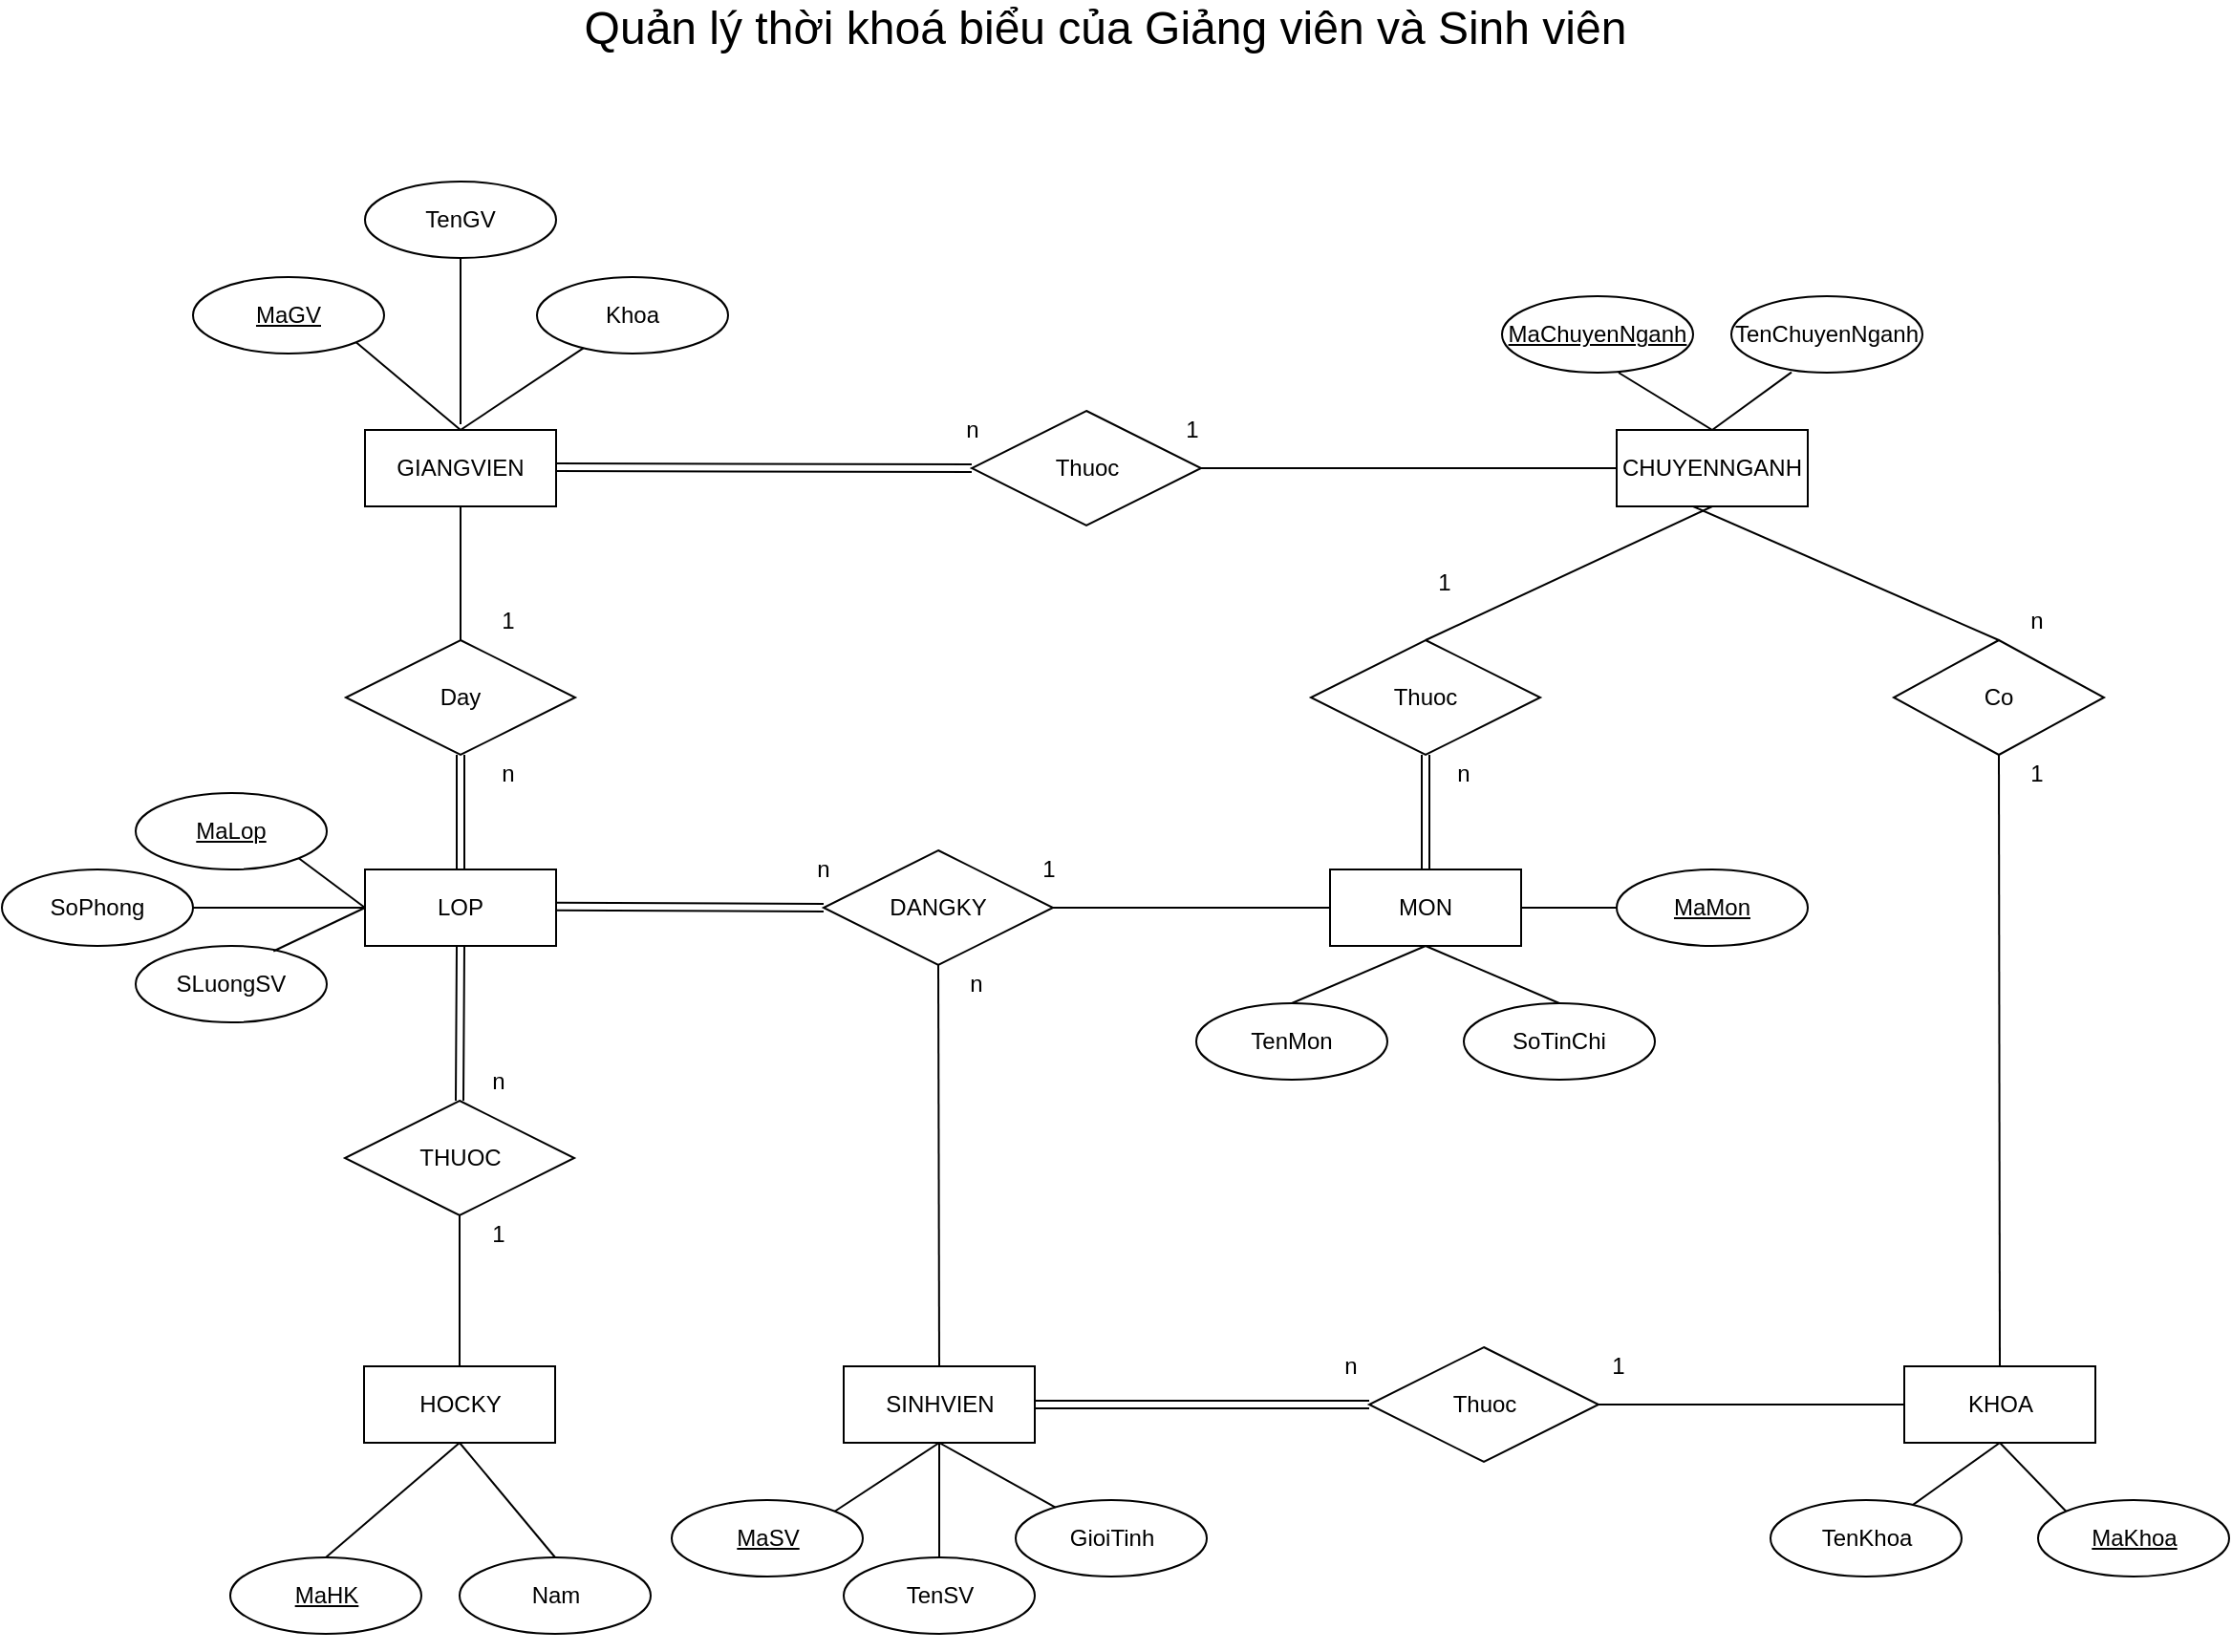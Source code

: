 <mxfile version="15.7.3" type="github">
  <diagram name="BTL" id="0783ab3e-0a74-02c8-0abd-f7b4e66b4bec">
    <mxGraphModel dx="1781" dy="739" grid="1" gridSize="10" guides="1" tooltips="1" connect="1" arrows="1" fold="1" page="1" pageScale="1" pageWidth="850" pageHeight="1100" background="none" math="0" shadow="0">
      <root>
        <mxCell id="0" />
        <mxCell id="1" parent="0" />
        <mxCell id="jTYNaXpzL4hXQkOfN98h-1" value="GIANGVIEN" style="whiteSpace=wrap;html=1;align=center;" parent="1" vertex="1">
          <mxGeometry x="462" y="290" width="100" height="40" as="geometry" />
        </mxCell>
        <mxCell id="jTYNaXpzL4hXQkOfN98h-2" value="MaGV" style="ellipse;whiteSpace=wrap;html=1;align=center;fontStyle=4;" parent="1" vertex="1">
          <mxGeometry x="372" y="210" width="100" height="40" as="geometry" />
        </mxCell>
        <mxCell id="jTYNaXpzL4hXQkOfN98h-3" value="TenGV" style="ellipse;whiteSpace=wrap;html=1;align=center;" parent="1" vertex="1">
          <mxGeometry x="462" y="160" width="100" height="40" as="geometry" />
        </mxCell>
        <mxCell id="jTYNaXpzL4hXQkOfN98h-6" value="Khoa" style="ellipse;whiteSpace=wrap;html=1;align=center;" parent="1" vertex="1">
          <mxGeometry x="552" y="210" width="100" height="40" as="geometry" />
        </mxCell>
        <mxCell id="jTYNaXpzL4hXQkOfN98h-8" value="" style="endArrow=none;html=1;exitX=0.5;exitY=1;exitDx=0;exitDy=0;" parent="1" source="jTYNaXpzL4hXQkOfN98h-3" edge="1">
          <mxGeometry width="50" height="50" relative="1" as="geometry">
            <mxPoint x="652" y="340" as="sourcePoint" />
            <mxPoint x="512" y="287" as="targetPoint" />
          </mxGeometry>
        </mxCell>
        <mxCell id="jTYNaXpzL4hXQkOfN98h-10" value="" style="endArrow=none;html=1;" parent="1" target="jTYNaXpzL4hXQkOfN98h-6" edge="1">
          <mxGeometry width="50" height="50" relative="1" as="geometry">
            <mxPoint x="512" y="290" as="sourcePoint" />
            <mxPoint x="702" y="290" as="targetPoint" />
          </mxGeometry>
        </mxCell>
        <mxCell id="jTYNaXpzL4hXQkOfN98h-11" value="" style="endArrow=none;html=1;exitX=1;exitY=1;exitDx=0;exitDy=0;" parent="1" source="jTYNaXpzL4hXQkOfN98h-2" edge="1">
          <mxGeometry width="50" height="50" relative="1" as="geometry">
            <mxPoint x="652" y="340" as="sourcePoint" />
            <mxPoint x="512" y="290" as="targetPoint" />
          </mxGeometry>
        </mxCell>
        <mxCell id="jTYNaXpzL4hXQkOfN98h-12" value="KHOA" style="whiteSpace=wrap;html=1;align=center;" parent="1" vertex="1">
          <mxGeometry x="1267.5" y="780" width="100" height="40" as="geometry" />
        </mxCell>
        <mxCell id="jTYNaXpzL4hXQkOfN98h-13" value="MaKhoa" style="ellipse;whiteSpace=wrap;html=1;align=center;fontStyle=4;" parent="1" vertex="1">
          <mxGeometry x="1337.5" y="850" width="100" height="40" as="geometry" />
        </mxCell>
        <mxCell id="jTYNaXpzL4hXQkOfN98h-14" value="TenKhoa" style="ellipse;whiteSpace=wrap;html=1;align=center;" parent="1" vertex="1">
          <mxGeometry x="1197.5" y="850" width="100" height="40" as="geometry" />
        </mxCell>
        <mxCell id="jTYNaXpzL4hXQkOfN98h-15" value="" style="endArrow=none;html=1;entryX=0;entryY=0;entryDx=0;entryDy=0;exitX=0.5;exitY=1;exitDx=0;exitDy=0;" parent="1" source="jTYNaXpzL4hXQkOfN98h-12" target="jTYNaXpzL4hXQkOfN98h-13" edge="1">
          <mxGeometry width="50" height="50" relative="1" as="geometry">
            <mxPoint x="1147.5" y="820" as="sourcePoint" />
            <mxPoint x="1197.5" y="770" as="targetPoint" />
          </mxGeometry>
        </mxCell>
        <mxCell id="jTYNaXpzL4hXQkOfN98h-16" value="" style="endArrow=none;html=1;exitX=0.5;exitY=1;exitDx=0;exitDy=0;" parent="1" source="jTYNaXpzL4hXQkOfN98h-12" target="jTYNaXpzL4hXQkOfN98h-14" edge="1">
          <mxGeometry width="50" height="50" relative="1" as="geometry">
            <mxPoint x="1147.5" y="820" as="sourcePoint" />
            <mxPoint x="1197.5" y="770" as="targetPoint" />
          </mxGeometry>
        </mxCell>
        <mxCell id="jTYNaXpzL4hXQkOfN98h-17" value="MON" style="whiteSpace=wrap;html=1;align=center;" parent="1" vertex="1">
          <mxGeometry x="967" y="520" width="100" height="40" as="geometry" />
        </mxCell>
        <mxCell id="jTYNaXpzL4hXQkOfN98h-18" value="MaMon" style="ellipse;whiteSpace=wrap;html=1;align=center;fontStyle=4;" parent="1" vertex="1">
          <mxGeometry x="1117" y="520" width="100" height="40" as="geometry" />
        </mxCell>
        <mxCell id="jTYNaXpzL4hXQkOfN98h-19" value="TenMon" style="ellipse;whiteSpace=wrap;html=1;align=center;" parent="1" vertex="1">
          <mxGeometry x="897" y="590" width="100" height="40" as="geometry" />
        </mxCell>
        <mxCell id="jTYNaXpzL4hXQkOfN98h-21" value="SoTinChi" style="ellipse;whiteSpace=wrap;html=1;align=center;" parent="1" vertex="1">
          <mxGeometry x="1037" y="590" width="100" height="40" as="geometry" />
        </mxCell>
        <mxCell id="jTYNaXpzL4hXQkOfN98h-26" value="SINHVIEN" style="whiteSpace=wrap;html=1;align=center;" parent="1" vertex="1">
          <mxGeometry x="712.5" y="780" width="100" height="40" as="geometry" />
        </mxCell>
        <mxCell id="jTYNaXpzL4hXQkOfN98h-27" value="TenSV" style="ellipse;whiteSpace=wrap;html=1;align=center;" parent="1" vertex="1">
          <mxGeometry x="712.5" y="880" width="100" height="40" as="geometry" />
        </mxCell>
        <mxCell id="jTYNaXpzL4hXQkOfN98h-28" value="MaSV" style="ellipse;whiteSpace=wrap;html=1;align=center;fontStyle=4;" parent="1" vertex="1">
          <mxGeometry x="622.5" y="850" width="100" height="40" as="geometry" />
        </mxCell>
        <mxCell id="jTYNaXpzL4hXQkOfN98h-30" value="" style="endArrow=none;html=1;exitX=1;exitY=0;exitDx=0;exitDy=0;entryX=0.5;entryY=1;entryDx=0;entryDy=0;" parent="1" source="jTYNaXpzL4hXQkOfN98h-28" target="jTYNaXpzL4hXQkOfN98h-26" edge="1">
          <mxGeometry width="50" height="50" relative="1" as="geometry">
            <mxPoint x="682.5" y="710" as="sourcePoint" />
            <mxPoint x="732.5" y="660" as="targetPoint" />
          </mxGeometry>
        </mxCell>
        <mxCell id="jTYNaXpzL4hXQkOfN98h-31" value="" style="endArrow=none;html=1;entryX=0.5;entryY=1;entryDx=0;entryDy=0;" parent="1" source="jTYNaXpzL4hXQkOfN98h-27" target="jTYNaXpzL4hXQkOfN98h-26" edge="1">
          <mxGeometry width="50" height="50" relative="1" as="geometry">
            <mxPoint x="682.5" y="710" as="sourcePoint" />
            <mxPoint x="732.5" y="660" as="targetPoint" />
          </mxGeometry>
        </mxCell>
        <mxCell id="jTYNaXpzL4hXQkOfN98h-33" value="LOP" style="whiteSpace=wrap;html=1;align=center;" parent="1" vertex="1">
          <mxGeometry x="462" y="520" width="100" height="40" as="geometry" />
        </mxCell>
        <mxCell id="jTYNaXpzL4hXQkOfN98h-34" value="MaLop" style="ellipse;whiteSpace=wrap;html=1;align=center;fontStyle=4;" parent="1" vertex="1">
          <mxGeometry x="342" y="480" width="100" height="40" as="geometry" />
        </mxCell>
        <mxCell id="jTYNaXpzL4hXQkOfN98h-35" value="SoPhong" style="ellipse;whiteSpace=wrap;html=1;align=center;" parent="1" vertex="1">
          <mxGeometry x="272" y="520" width="100" height="40" as="geometry" />
        </mxCell>
        <mxCell id="jTYNaXpzL4hXQkOfN98h-38" value="" style="endArrow=none;html=1;exitX=1;exitY=0.5;exitDx=0;exitDy=0;" parent="1" source="jTYNaXpzL4hXQkOfN98h-35" edge="1">
          <mxGeometry width="50" height="50" relative="1" as="geometry">
            <mxPoint x="442" y="680" as="sourcePoint" />
            <mxPoint x="462" y="540" as="targetPoint" />
          </mxGeometry>
        </mxCell>
        <mxCell id="jTYNaXpzL4hXQkOfN98h-39" value="" style="endArrow=none;html=1;exitX=1;exitY=1;exitDx=0;exitDy=0;entryX=0;entryY=0.5;entryDx=0;entryDy=0;" parent="1" source="jTYNaXpzL4hXQkOfN98h-34" target="jTYNaXpzL4hXQkOfN98h-33" edge="1">
          <mxGeometry width="50" height="50" relative="1" as="geometry">
            <mxPoint x="442" y="680" as="sourcePoint" />
            <mxPoint x="512" y="560" as="targetPoint" />
          </mxGeometry>
        </mxCell>
        <mxCell id="jTYNaXpzL4hXQkOfN98h-42" value="Day" style="shape=rhombus;perimeter=rhombusPerimeter;whiteSpace=wrap;html=1;align=center;" parent="1" vertex="1">
          <mxGeometry x="452" y="400" width="120" height="60" as="geometry" />
        </mxCell>
        <mxCell id="jTYNaXpzL4hXQkOfN98h-43" value="" style="shape=link;html=1;exitX=0.5;exitY=1;exitDx=0;exitDy=0;entryX=0.5;entryY=0;entryDx=0;entryDy=0;" parent="1" source="jTYNaXpzL4hXQkOfN98h-42" target="jTYNaXpzL4hXQkOfN98h-33" edge="1">
          <mxGeometry width="100" relative="1" as="geometry">
            <mxPoint x="732" y="390" as="sourcePoint" />
            <mxPoint x="832" y="390" as="targetPoint" />
          </mxGeometry>
        </mxCell>
        <mxCell id="jTYNaXpzL4hXQkOfN98h-44" value="" style="endArrow=none;html=1;entryX=0.5;entryY=1;entryDx=0;entryDy=0;" parent="1" source="jTYNaXpzL4hXQkOfN98h-42" target="jTYNaXpzL4hXQkOfN98h-1" edge="1">
          <mxGeometry width="50" height="50" relative="1" as="geometry">
            <mxPoint x="752" y="430" as="sourcePoint" />
            <mxPoint x="802" y="380" as="targetPoint" />
          </mxGeometry>
        </mxCell>
        <mxCell id="jTYNaXpzL4hXQkOfN98h-45" value="n" style="text;html=1;strokeColor=none;fillColor=none;align=center;verticalAlign=middle;whiteSpace=wrap;rounded=0;" parent="1" vertex="1">
          <mxGeometry x="517" y="460" width="40" height="20" as="geometry" />
        </mxCell>
        <mxCell id="jTYNaXpzL4hXQkOfN98h-46" value="1" style="text;html=1;strokeColor=none;fillColor=none;align=center;verticalAlign=middle;whiteSpace=wrap;rounded=0;" parent="1" vertex="1">
          <mxGeometry x="517" y="380" width="40" height="20" as="geometry" />
        </mxCell>
        <mxCell id="jTYNaXpzL4hXQkOfN98h-47" value="DANGKY" style="shape=rhombus;perimeter=rhombusPerimeter;whiteSpace=wrap;html=1;align=center;" parent="1" vertex="1">
          <mxGeometry x="702" y="510" width="120" height="60" as="geometry" />
        </mxCell>
        <mxCell id="jTYNaXpzL4hXQkOfN98h-50" value="n" style="text;html=1;strokeColor=none;fillColor=none;align=center;verticalAlign=middle;whiteSpace=wrap;rounded=0;" parent="1" vertex="1">
          <mxGeometry x="957.5" y="770" width="40" height="20" as="geometry" />
        </mxCell>
        <mxCell id="jTYNaXpzL4hXQkOfN98h-51" value="n" style="text;html=1;strokeColor=none;fillColor=none;align=center;verticalAlign=middle;whiteSpace=wrap;rounded=0;" parent="1" vertex="1">
          <mxGeometry x="682" y="510" width="40" height="20" as="geometry" />
        </mxCell>
        <mxCell id="jTYNaXpzL4hXQkOfN98h-52" value="THUOC" style="shape=rhombus;perimeter=rhombusPerimeter;whiteSpace=wrap;html=1;align=center;" parent="1" vertex="1">
          <mxGeometry x="451.5" y="641" width="120" height="60" as="geometry" />
        </mxCell>
        <mxCell id="jTYNaXpzL4hXQkOfN98h-55" value="n" style="text;html=1;strokeColor=none;fillColor=none;align=center;verticalAlign=middle;whiteSpace=wrap;rounded=0;" parent="1" vertex="1">
          <mxGeometry x="512" y="621" width="40" height="20" as="geometry" />
        </mxCell>
        <mxCell id="jTYNaXpzL4hXQkOfN98h-56" value="1" style="text;html=1;strokeColor=none;fillColor=none;align=center;verticalAlign=middle;whiteSpace=wrap;rounded=0;" parent="1" vertex="1">
          <mxGeometry x="511.5" y="701" width="40" height="20" as="geometry" />
        </mxCell>
        <mxCell id="jTYNaXpzL4hXQkOfN98h-57" value="Thuoc" style="shape=rhombus;perimeter=rhombusPerimeter;whiteSpace=wrap;html=1;align=center;" parent="1" vertex="1">
          <mxGeometry x="987.5" y="770" width="120" height="60" as="geometry" />
        </mxCell>
        <mxCell id="jTYNaXpzL4hXQkOfN98h-58" value="" style="shape=link;html=1;exitX=1;exitY=0.5;exitDx=0;exitDy=0;entryX=0;entryY=0.5;entryDx=0;entryDy=0;" parent="1" source="jTYNaXpzL4hXQkOfN98h-26" edge="1" target="jTYNaXpzL4hXQkOfN98h-57">
          <mxGeometry width="100" relative="1" as="geometry">
            <mxPoint x="867.5" y="810.0" as="sourcePoint" />
            <mxPoint x="867.5" y="750" as="targetPoint" />
          </mxGeometry>
        </mxCell>
        <mxCell id="jTYNaXpzL4hXQkOfN98h-60" value="n" style="text;html=1;strokeColor=none;fillColor=none;align=center;verticalAlign=middle;whiteSpace=wrap;rounded=0;" parent="1" vertex="1">
          <mxGeometry x="762" y="570" width="40" height="20" as="geometry" />
        </mxCell>
        <mxCell id="jTYNaXpzL4hXQkOfN98h-61" value="1" style="text;html=1;strokeColor=none;fillColor=none;align=center;verticalAlign=middle;whiteSpace=wrap;rounded=0;" parent="1" vertex="1">
          <mxGeometry x="1097.5" y="770" width="40" height="20" as="geometry" />
        </mxCell>
        <mxCell id="n_W60Ex10awXs8CcbhlA-5" value="CHUYENNGANH" style="whiteSpace=wrap;html=1;align=center;" parent="1" vertex="1">
          <mxGeometry x="1117" y="290" width="100" height="40" as="geometry" />
        </mxCell>
        <mxCell id="n_W60Ex10awXs8CcbhlA-8" value="MaChuyenNganh" style="ellipse;whiteSpace=wrap;html=1;align=center;fontStyle=4;" parent="1" vertex="1">
          <mxGeometry x="1057" y="220" width="100" height="40" as="geometry" />
        </mxCell>
        <mxCell id="n_W60Ex10awXs8CcbhlA-9" value="TenChuyenNganh" style="ellipse;whiteSpace=wrap;html=1;align=center;" parent="1" vertex="1">
          <mxGeometry x="1177" y="220" width="100" height="40" as="geometry" />
        </mxCell>
        <mxCell id="n_W60Ex10awXs8CcbhlA-10" value="" style="endArrow=none;html=1;rounded=0;entryX=0.61;entryY=1;entryDx=0;entryDy=0;entryPerimeter=0;exitX=0.5;exitY=0;exitDx=0;exitDy=0;" parent="1" source="n_W60Ex10awXs8CcbhlA-5" target="n_W60Ex10awXs8CcbhlA-8" edge="1">
          <mxGeometry width="50" height="50" relative="1" as="geometry">
            <mxPoint x="1027" y="380" as="sourcePoint" />
            <mxPoint x="1077" y="330" as="targetPoint" />
          </mxGeometry>
        </mxCell>
        <mxCell id="n_W60Ex10awXs8CcbhlA-11" value="" style="endArrow=none;html=1;rounded=0;entryX=0.315;entryY=0.996;entryDx=0;entryDy=0;entryPerimeter=0;exitX=0.5;exitY=0;exitDx=0;exitDy=0;" parent="1" source="n_W60Ex10awXs8CcbhlA-5" target="n_W60Ex10awXs8CcbhlA-9" edge="1">
          <mxGeometry width="50" height="50" relative="1" as="geometry">
            <mxPoint x="1027" y="380" as="sourcePoint" />
            <mxPoint x="1077" y="330" as="targetPoint" />
          </mxGeometry>
        </mxCell>
        <mxCell id="n_W60Ex10awXs8CcbhlA-12" value="" style="endArrow=none;html=1;rounded=0;entryX=0.5;entryY=0;entryDx=0;entryDy=0;exitX=0.5;exitY=1;exitDx=0;exitDy=0;" parent="1" source="n_W60Ex10awXs8CcbhlA-13" target="jTYNaXpzL4hXQkOfN98h-12" edge="1">
          <mxGeometry width="50" height="50" relative="1" as="geometry">
            <mxPoint x="1267" y="670" as="sourcePoint" />
            <mxPoint x="977" y="680" as="targetPoint" />
          </mxGeometry>
        </mxCell>
        <mxCell id="n_W60Ex10awXs8CcbhlA-13" value="Co" style="shape=rhombus;perimeter=rhombusPerimeter;whiteSpace=wrap;html=1;align=center;" parent="1" vertex="1">
          <mxGeometry x="1262" y="400" width="110" height="60" as="geometry" />
        </mxCell>
        <mxCell id="n_W60Ex10awXs8CcbhlA-14" value="" style="endArrow=none;html=1;rounded=0;entryX=0.5;entryY=0;entryDx=0;entryDy=0;exitX=0.5;exitY=1;exitDx=0;exitDy=0;" parent="1" target="n_W60Ex10awXs8CcbhlA-13" edge="1">
          <mxGeometry width="50" height="50" relative="1" as="geometry">
            <mxPoint x="1157" y="330" as="sourcePoint" />
            <mxPoint x="1117" y="320" as="targetPoint" />
          </mxGeometry>
        </mxCell>
        <mxCell id="n_W60Ex10awXs8CcbhlA-15" value="" style="endArrow=none;html=1;rounded=0;entryX=0;entryY=0.5;entryDx=0;entryDy=0;exitX=1;exitY=0.5;exitDx=0;exitDy=0;" parent="1" source="n_W60Ex10awXs8CcbhlA-16" target="n_W60Ex10awXs8CcbhlA-5" edge="1">
          <mxGeometry width="50" height="50" relative="1" as="geometry">
            <mxPoint x="1092" y="370" as="sourcePoint" />
            <mxPoint x="1172" y="420" as="targetPoint" />
          </mxGeometry>
        </mxCell>
        <mxCell id="n_W60Ex10awXs8CcbhlA-16" value="Thuoc" style="shape=rhombus;perimeter=rhombusPerimeter;whiteSpace=wrap;html=1;align=center;" parent="1" vertex="1">
          <mxGeometry x="779.5" y="280" width="120" height="60" as="geometry" />
        </mxCell>
        <mxCell id="n_W60Ex10awXs8CcbhlA-17" value="" style="shape=link;html=1;rounded=0;entryX=0;entryY=0.5;entryDx=0;entryDy=0;" parent="1" target="n_W60Ex10awXs8CcbhlA-16" edge="1">
          <mxGeometry width="100" relative="1" as="geometry">
            <mxPoint x="562" y="309.5" as="sourcePoint" />
            <mxPoint x="627" y="310" as="targetPoint" />
          </mxGeometry>
        </mxCell>
        <mxCell id="n_W60Ex10awXs8CcbhlA-18" value="1" style="text;html=1;strokeColor=none;fillColor=none;align=center;verticalAlign=middle;whiteSpace=wrap;rounded=0;" parent="1" vertex="1">
          <mxGeometry x="874.5" y="280" width="40" height="20" as="geometry" />
        </mxCell>
        <mxCell id="n_W60Ex10awXs8CcbhlA-19" value="n" style="text;html=1;strokeColor=none;fillColor=none;align=center;verticalAlign=middle;whiteSpace=wrap;rounded=0;" parent="1" vertex="1">
          <mxGeometry x="759.5" y="280" width="40" height="20" as="geometry" />
        </mxCell>
        <mxCell id="n_W60Ex10awXs8CcbhlA-20" value="1" style="text;html=1;strokeColor=none;fillColor=none;align=center;verticalAlign=middle;whiteSpace=wrap;rounded=0;" parent="1" vertex="1">
          <mxGeometry x="1317" y="460" width="40" height="20" as="geometry" />
        </mxCell>
        <mxCell id="n_W60Ex10awXs8CcbhlA-21" value="n" style="text;html=1;strokeColor=none;fillColor=none;align=center;verticalAlign=middle;whiteSpace=wrap;rounded=0;" parent="1" vertex="1">
          <mxGeometry x="1317" y="380" width="40" height="20" as="geometry" />
        </mxCell>
        <mxCell id="n_W60Ex10awXs8CcbhlA-23" value="MaHK" style="ellipse;whiteSpace=wrap;html=1;align=center;fontStyle=4;" parent="1" vertex="1">
          <mxGeometry x="391.5" y="880" width="100" height="40" as="geometry" />
        </mxCell>
        <mxCell id="n_W60Ex10awXs8CcbhlA-24" value="Nam" style="ellipse;whiteSpace=wrap;html=1;align=center;" parent="1" vertex="1">
          <mxGeometry x="511.5" y="880" width="100" height="40" as="geometry" />
        </mxCell>
        <mxCell id="n_W60Ex10awXs8CcbhlA-26" value="" style="endArrow=none;html=1;rounded=0;entryX=0.5;entryY=0;entryDx=0;entryDy=0;exitX=0.5;exitY=1;exitDx=0;exitDy=0;" parent="1" source="RCU5bz5AnQs6STkZ6Mi2-13" target="n_W60Ex10awXs8CcbhlA-23" edge="1">
          <mxGeometry width="50" height="50" relative="1" as="geometry">
            <mxPoint x="431.5" y="840" as="sourcePoint" />
            <mxPoint x="696.5" y="800" as="targetPoint" />
          </mxGeometry>
        </mxCell>
        <mxCell id="n_W60Ex10awXs8CcbhlA-27" value="" style="endArrow=none;html=1;rounded=0;exitX=0.5;exitY=0;exitDx=0;exitDy=0;entryX=0.5;entryY=1;entryDx=0;entryDy=0;" parent="1" source="n_W60Ex10awXs8CcbhlA-24" target="RCU5bz5AnQs6STkZ6Mi2-13" edge="1">
          <mxGeometry width="50" height="50" relative="1" as="geometry">
            <mxPoint x="646.5" y="850" as="sourcePoint" />
            <mxPoint x="631.5" y="850" as="targetPoint" />
          </mxGeometry>
        </mxCell>
        <mxCell id="n_W60Ex10awXs8CcbhlA-37" value="" style="endArrow=none;html=1;rounded=0;entryX=0;entryY=0.5;entryDx=0;entryDy=0;exitX=1;exitY=0.5;exitDx=0;exitDy=0;" parent="1" source="jTYNaXpzL4hXQkOfN98h-57" target="jTYNaXpzL4hXQkOfN98h-12" edge="1">
          <mxGeometry width="50" height="50" relative="1" as="geometry">
            <mxPoint x="1237.5" y="890" as="sourcePoint" />
            <mxPoint x="1287.5" y="840" as="targetPoint" />
          </mxGeometry>
        </mxCell>
        <mxCell id="n_W60Ex10awXs8CcbhlA-38" value="" style="endArrow=none;html=1;rounded=0;entryX=0.5;entryY=1;entryDx=0;entryDy=0;exitX=0.5;exitY=0;exitDx=0;exitDy=0;" parent="1" source="n_W60Ex10awXs8CcbhlA-39" edge="1">
          <mxGeometry width="50" height="50" relative="1" as="geometry">
            <mxPoint x="1027" y="440" as="sourcePoint" />
            <mxPoint x="1167" y="330" as="targetPoint" />
          </mxGeometry>
        </mxCell>
        <mxCell id="n_W60Ex10awXs8CcbhlA-39" value="Thuoc" style="shape=rhombus;perimeter=rhombusPerimeter;whiteSpace=wrap;html=1;align=center;" parent="1" vertex="1">
          <mxGeometry x="957" y="400" width="120" height="60" as="geometry" />
        </mxCell>
        <mxCell id="n_W60Ex10awXs8CcbhlA-40" value="1" style="text;html=1;strokeColor=none;fillColor=none;align=center;verticalAlign=middle;whiteSpace=wrap;rounded=0;" parent="1" vertex="1">
          <mxGeometry x="1007" y="360" width="40" height="20" as="geometry" />
        </mxCell>
        <mxCell id="n_W60Ex10awXs8CcbhlA-41" value="n" style="text;html=1;strokeColor=none;fillColor=none;align=center;verticalAlign=middle;whiteSpace=wrap;rounded=0;" parent="1" vertex="1">
          <mxGeometry x="1017" y="460" width="40" height="20" as="geometry" />
        </mxCell>
        <mxCell id="n_W60Ex10awXs8CcbhlA-42" value="" style="shape=link;html=1;exitX=0.5;exitY=0;exitDx=0;exitDy=0;" parent="1" edge="1">
          <mxGeometry width="100" relative="1" as="geometry">
            <mxPoint x="1017" y="520.0" as="sourcePoint" />
            <mxPoint x="1017" y="460.0" as="targetPoint" />
          </mxGeometry>
        </mxCell>
        <mxCell id="n_W60Ex10awXs8CcbhlA-43" style="edgeStyle=orthogonalEdgeStyle;rounded=0;orthogonalLoop=1;jettySize=auto;html=1;exitX=0.5;exitY=1;exitDx=0;exitDy=0;" parent="1" source="n_W60Ex10awXs8CcbhlA-24" target="n_W60Ex10awXs8CcbhlA-24" edge="1">
          <mxGeometry relative="1" as="geometry" />
        </mxCell>
        <mxCell id="n_W60Ex10awXs8CcbhlA-45" value="SLuongSV" style="ellipse;whiteSpace=wrap;html=1;align=center;" parent="1" vertex="1">
          <mxGeometry x="342" y="560" width="100" height="40" as="geometry" />
        </mxCell>
        <mxCell id="n_W60Ex10awXs8CcbhlA-46" value="" style="endArrow=none;html=1;rounded=0;entryX=0;entryY=0.5;entryDx=0;entryDy=0;exitX=0.721;exitY=0.069;exitDx=0;exitDy=0;exitPerimeter=0;" parent="1" source="n_W60Ex10awXs8CcbhlA-45" target="jTYNaXpzL4hXQkOfN98h-33" edge="1">
          <mxGeometry width="50" height="50" relative="1" as="geometry">
            <mxPoint x="832" y="550" as="sourcePoint" />
            <mxPoint x="882" y="500" as="targetPoint" />
          </mxGeometry>
        </mxCell>
        <mxCell id="n_W60Ex10awXs8CcbhlA-47" value="&lt;font style=&quot;font-size: 24px&quot;&gt;Quản lý thời khoá biểu của Giảng viên và Sinh viên&lt;/font&gt;" style="text;html=1;strokeColor=none;fillColor=none;align=center;verticalAlign=middle;whiteSpace=wrap;rounded=0;" parent="1" vertex="1">
          <mxGeometry x="557.5" y="70" width="582.5" height="20" as="geometry" />
        </mxCell>
        <mxCell id="g_7U7ZOY5ZXnp52fUQS2-1" value="GioiTinh" style="ellipse;whiteSpace=wrap;html=1;align=center;" parent="1" vertex="1">
          <mxGeometry x="802.5" y="850" width="100" height="40" as="geometry" />
        </mxCell>
        <mxCell id="g_7U7ZOY5ZXnp52fUQS2-2" value="" style="endArrow=none;html=1;" parent="1" source="g_7U7ZOY5ZXnp52fUQS2-1" edge="1">
          <mxGeometry width="50" height="50" relative="1" as="geometry">
            <mxPoint x="822.5" y="710" as="sourcePoint" />
            <mxPoint x="762.5" y="820" as="targetPoint" />
          </mxGeometry>
        </mxCell>
        <mxCell id="RCU5bz5AnQs6STkZ6Mi2-1" value="" style="shape=link;html=1;rounded=0;entryX=0;entryY=0.5;entryDx=0;entryDy=0;" edge="1" parent="1" target="jTYNaXpzL4hXQkOfN98h-47">
          <mxGeometry width="100" relative="1" as="geometry">
            <mxPoint x="562" y="539.41" as="sourcePoint" />
            <mxPoint x="662" y="539.41" as="targetPoint" />
          </mxGeometry>
        </mxCell>
        <mxCell id="RCU5bz5AnQs6STkZ6Mi2-2" value="" style="endArrow=none;html=1;rounded=0;entryX=0;entryY=0.5;entryDx=0;entryDy=0;exitX=1;exitY=0.5;exitDx=0;exitDy=0;" edge="1" parent="1" source="jTYNaXpzL4hXQkOfN98h-47" target="jTYNaXpzL4hXQkOfN98h-17">
          <mxGeometry width="50" height="50" relative="1" as="geometry">
            <mxPoint x="937" y="700" as="sourcePoint" />
            <mxPoint x="987" y="650" as="targetPoint" />
          </mxGeometry>
        </mxCell>
        <mxCell id="RCU5bz5AnQs6STkZ6Mi2-6" value="" style="endArrow=none;html=1;rounded=0;entryX=0.5;entryY=1;entryDx=0;entryDy=0;exitX=0.5;exitY=0;exitDx=0;exitDy=0;" edge="1" parent="1" source="jTYNaXpzL4hXQkOfN98h-26" target="jTYNaXpzL4hXQkOfN98h-47">
          <mxGeometry width="50" height="50" relative="1" as="geometry">
            <mxPoint x="1087" y="760" as="sourcePoint" />
            <mxPoint x="1137" y="710" as="targetPoint" />
          </mxGeometry>
        </mxCell>
        <mxCell id="RCU5bz5AnQs6STkZ6Mi2-7" value="" style="endArrow=none;html=1;rounded=0;entryX=0.5;entryY=1;entryDx=0;entryDy=0;exitX=0.5;exitY=0;exitDx=0;exitDy=0;" edge="1" parent="1" source="jTYNaXpzL4hXQkOfN98h-19" target="jTYNaXpzL4hXQkOfN98h-17">
          <mxGeometry width="50" height="50" relative="1" as="geometry">
            <mxPoint x="867" y="670" as="sourcePoint" />
            <mxPoint x="917" y="620" as="targetPoint" />
          </mxGeometry>
        </mxCell>
        <mxCell id="RCU5bz5AnQs6STkZ6Mi2-9" value="" style="endArrow=none;html=1;rounded=0;entryX=0.5;entryY=1;entryDx=0;entryDy=0;exitX=0.5;exitY=0;exitDx=0;exitDy=0;" edge="1" parent="1" source="jTYNaXpzL4hXQkOfN98h-21" target="jTYNaXpzL4hXQkOfN98h-17">
          <mxGeometry width="50" height="50" relative="1" as="geometry">
            <mxPoint x="867" y="670" as="sourcePoint" />
            <mxPoint x="917" y="620" as="targetPoint" />
          </mxGeometry>
        </mxCell>
        <mxCell id="RCU5bz5AnQs6STkZ6Mi2-10" value="" style="endArrow=none;html=1;rounded=0;entryX=1;entryY=0.5;entryDx=0;entryDy=0;exitX=0;exitY=0.5;exitDx=0;exitDy=0;" edge="1" parent="1" source="jTYNaXpzL4hXQkOfN98h-18" target="jTYNaXpzL4hXQkOfN98h-17">
          <mxGeometry width="50" height="50" relative="1" as="geometry">
            <mxPoint x="867" y="670" as="sourcePoint" />
            <mxPoint x="917" y="620" as="targetPoint" />
          </mxGeometry>
        </mxCell>
        <mxCell id="RCU5bz5AnQs6STkZ6Mi2-11" value="1" style="text;html=1;strokeColor=none;fillColor=none;align=center;verticalAlign=middle;whiteSpace=wrap;rounded=0;" vertex="1" parent="1">
          <mxGeometry x="799.5" y="510" width="40" height="20" as="geometry" />
        </mxCell>
        <mxCell id="RCU5bz5AnQs6STkZ6Mi2-12" value="" style="shape=link;html=1;rounded=0;entryX=0.5;entryY=1;entryDx=0;entryDy=0;exitX=0.5;exitY=0;exitDx=0;exitDy=0;" edge="1" parent="1" source="jTYNaXpzL4hXQkOfN98h-52" target="jTYNaXpzL4hXQkOfN98h-33">
          <mxGeometry width="100" relative="1" as="geometry">
            <mxPoint x="792" y="590" as="sourcePoint" />
            <mxPoint x="892" y="590" as="targetPoint" />
          </mxGeometry>
        </mxCell>
        <mxCell id="RCU5bz5AnQs6STkZ6Mi2-13" value="HOCKY" style="whiteSpace=wrap;html=1;align=center;" vertex="1" parent="1">
          <mxGeometry x="461.5" y="780" width="100" height="40" as="geometry" />
        </mxCell>
        <mxCell id="RCU5bz5AnQs6STkZ6Mi2-14" value="" style="endArrow=none;html=1;rounded=0;entryX=0;entryY=0;entryDx=0;entryDy=0;exitX=0.5;exitY=0;exitDx=0;exitDy=0;" edge="1" parent="1" source="RCU5bz5AnQs6STkZ6Mi2-13" target="jTYNaXpzL4hXQkOfN98h-56">
          <mxGeometry width="50" height="50" relative="1" as="geometry">
            <mxPoint x="812" y="740" as="sourcePoint" />
            <mxPoint x="862" y="690" as="targetPoint" />
          </mxGeometry>
        </mxCell>
      </root>
    </mxGraphModel>
  </diagram>
</mxfile>
